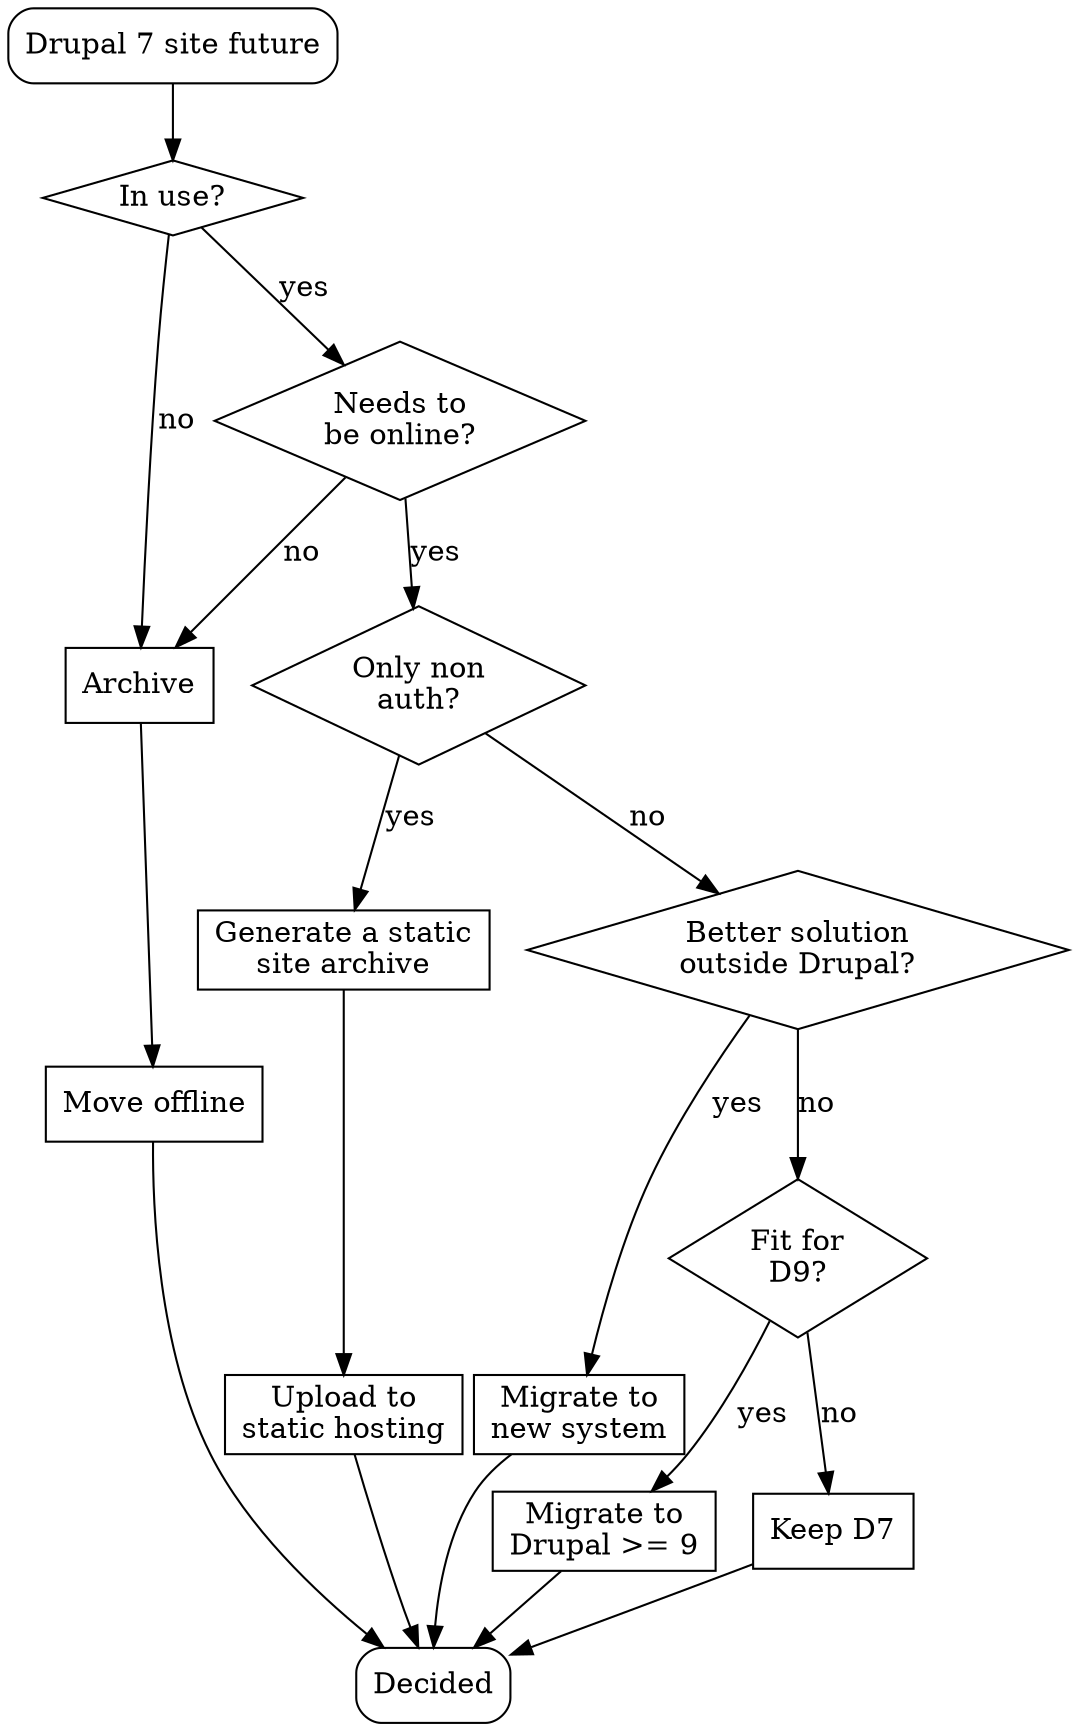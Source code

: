 digraph decideD7 {
    node [shape=box];
    archive [label="Archive"];
    d9 [label="Migrate to\nDrupal >= 9"];
    end [style=rounded, label="Decided"];
    keep [label="Keep D7"];
    offline [label="Move offline"];
    out [label="Migrate to\nnew system"];
    start [style=rounded, label="Drupal 7 site future"];
    staticgen [label="Generate a static\nsite archive", href="https://www.drupal.org/node/27882"];
    statichost [label="Upload to\nstatic hosting"];

    node [shape=diamond];
    qanonuse [label="Only non\nauth?"];
    qd9 [label="Fit for\nD9?"];
    qinuse [label="In use?"];
    qneedsonline [label="Needs to\nbe online?"];
    qtechchoose [label="Better solution\noutside Drupal?"];

    start -> qinuse;
    qinuse -> archive [label="no"];
    archive -> offline -> end;
    qinuse -> qneedsonline [label="yes"];
    qneedsonline -> archive [label="no"];
    qneedsonline -> qanonuse [label="yes"];
    qanonuse -> staticgen [label="yes"];
    staticgen -> statichost -> end;
    qanonuse -> qtechchoose [label="no"];
    qtechchoose -> out [label="yes"];
    qtechchoose -> qd9 [label="no"];
    qd9 -> d9 [label="yes"];
    qd9 -> keep [label="no"];
    {d9, keep, out } -> end;
}
